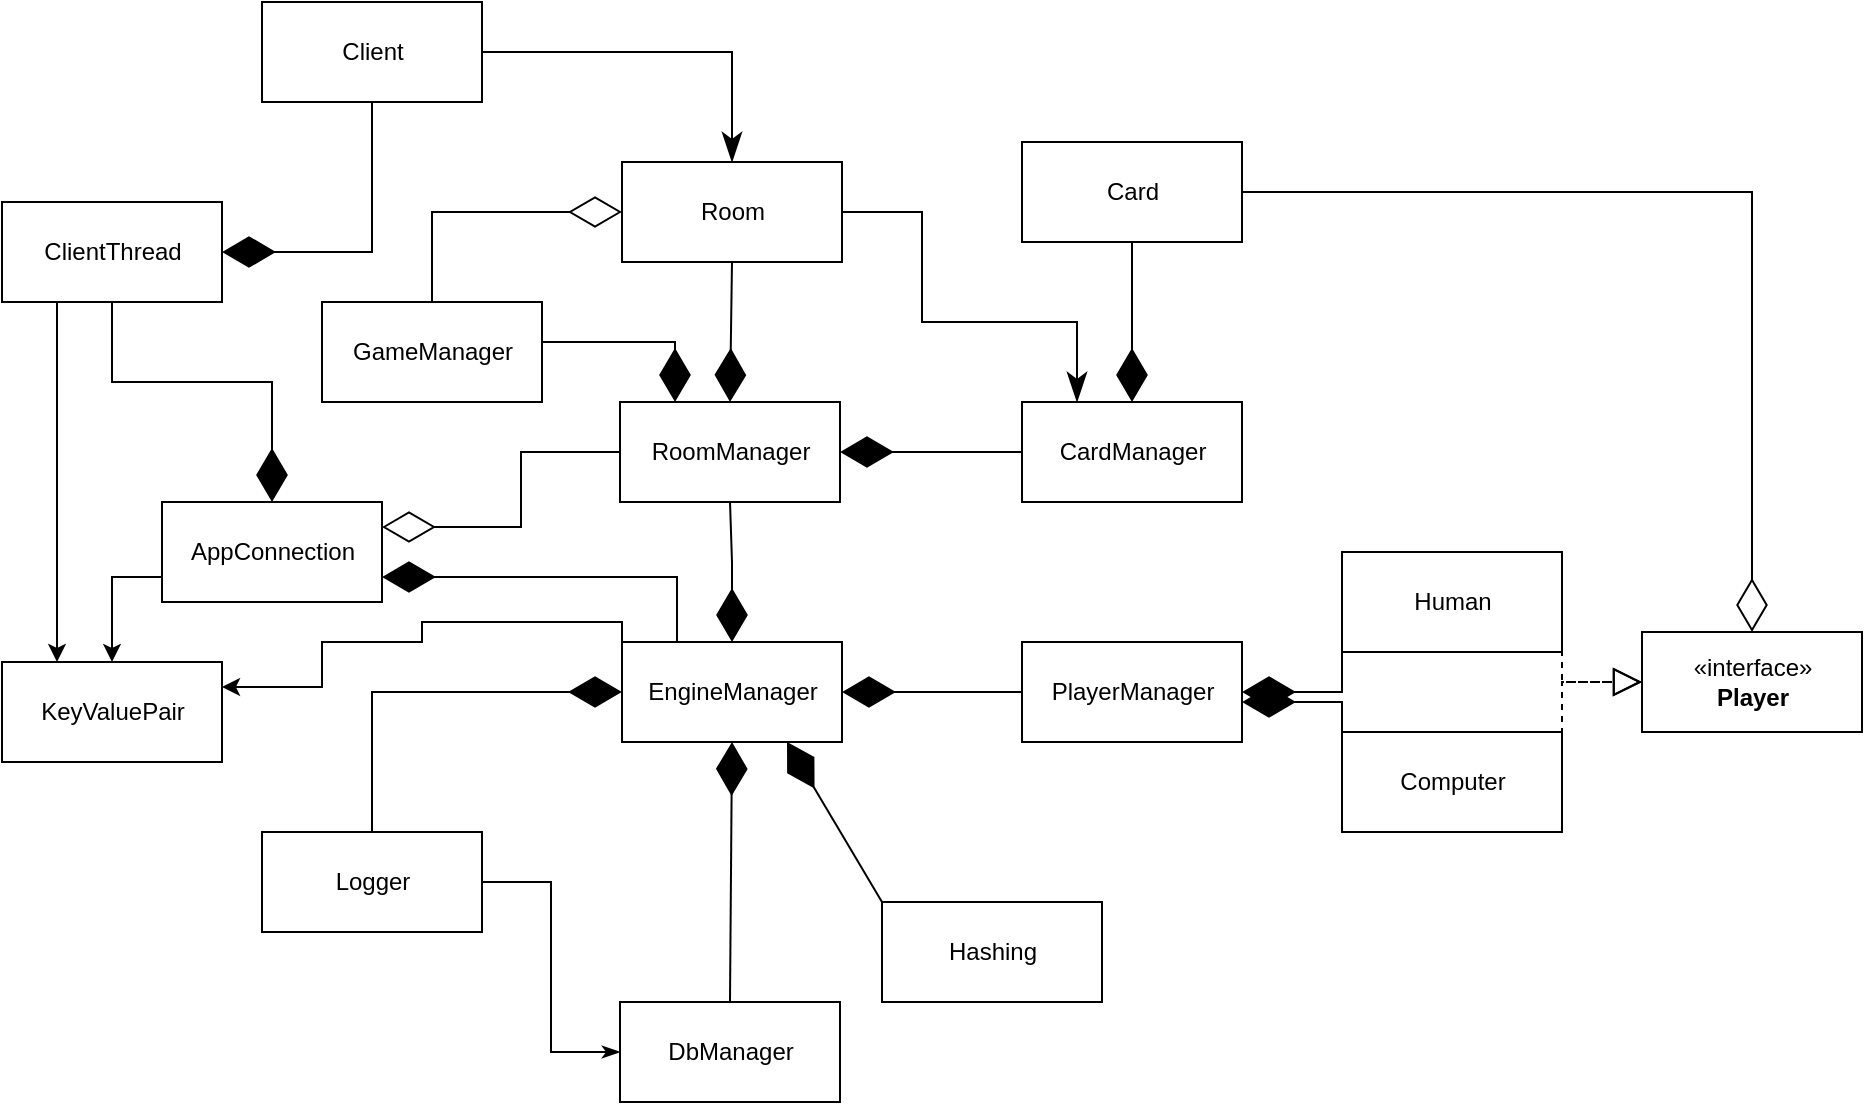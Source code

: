 <mxfile version="18.0.1" type="device"><diagram id="C5RBs43oDa-KdzZeNtuy" name="Page-1"><mxGraphModel dx="1234" dy="505" grid="1" gridSize="10" guides="1" tooltips="1" connect="1" arrows="1" fold="1" page="1" pageScale="1" pageWidth="827" pageHeight="1169" math="0" shadow="0"><root><mxCell id="WIyWlLk6GJQsqaUBKTNV-0"/><mxCell id="WIyWlLk6GJQsqaUBKTNV-1" parent="WIyWlLk6GJQsqaUBKTNV-0"/><mxCell id="tRr4aMHXqzVqmCwa5onK-4" style="edgeStyle=orthogonalEdgeStyle;rounded=0;orthogonalLoop=1;jettySize=auto;html=1;entryX=0.5;entryY=0;entryDx=0;entryDy=0;startArrow=none;startFill=0;endArrow=diamondThin;endFill=0;startSize=24;endSize=24;" parent="WIyWlLk6GJQsqaUBKTNV-1" source="D5TNNKvxLqJRYsQFAPFb-1" target="8LN-UEcKkXKZLE2gMQbx-0" edge="1"><mxGeometry relative="1" as="geometry"/></mxCell><mxCell id="D5TNNKvxLqJRYsQFAPFb-1" value="Card" style="html=1;" parent="WIyWlLk6GJQsqaUBKTNV-1" vertex="1"><mxGeometry x="560" y="150" width="110" height="50" as="geometry"/></mxCell><mxCell id="tRr4aMHXqzVqmCwa5onK-12" style="edgeStyle=orthogonalEdgeStyle;rounded=0;orthogonalLoop=1;jettySize=auto;html=1;entryX=0.25;entryY=0;entryDx=0;entryDy=0;startArrow=none;startFill=0;endArrow=classicThin;endFill=1;startSize=24;endSize=12;" parent="WIyWlLk6GJQsqaUBKTNV-1" source="D5TNNKvxLqJRYsQFAPFb-2" target="D5TNNKvxLqJRYsQFAPFb-9" edge="1"><mxGeometry relative="1" as="geometry"><Array as="points"><mxPoint x="510" y="185"/><mxPoint x="510" y="240"/><mxPoint x="588" y="240"/></Array></mxGeometry></mxCell><mxCell id="D5TNNKvxLqJRYsQFAPFb-2" value="Room" style="html=1;" parent="WIyWlLk6GJQsqaUBKTNV-1" vertex="1"><mxGeometry x="360" y="160" width="110" height="50" as="geometry"/></mxCell><mxCell id="D5TNNKvxLqJRYsQFAPFb-3" value="Hashing" style="html=1;" parent="WIyWlLk6GJQsqaUBKTNV-1" vertex="1"><mxGeometry x="490" y="530" width="110" height="50" as="geometry"/></mxCell><mxCell id="D5TNNKvxLqJRYsQFAPFb-5" value="RoomManager" style="html=1;" parent="WIyWlLk6GJQsqaUBKTNV-1" vertex="1"><mxGeometry x="359" y="280" width="110" height="50" as="geometry"/></mxCell><mxCell id="D5TNNKvxLqJRYsQFAPFb-6" value="Human" style="html=1;" parent="WIyWlLk6GJQsqaUBKTNV-1" vertex="1"><mxGeometry x="720" y="355" width="110" height="50" as="geometry"/></mxCell><mxCell id="D5TNNKvxLqJRYsQFAPFb-7" value="" style="endArrow=diamondThin;endFill=1;endSize=24;html=1;rounded=0;entryX=0.5;entryY=0;entryDx=0;entryDy=0;exitX=0.5;exitY=1;exitDx=0;exitDy=0;" parent="WIyWlLk6GJQsqaUBKTNV-1" source="D5TNNKvxLqJRYsQFAPFb-2" target="D5TNNKvxLqJRYsQFAPFb-5" edge="1"><mxGeometry width="160" relative="1" as="geometry"><mxPoint x="239" y="390" as="sourcePoint"/><mxPoint x="399" y="390" as="targetPoint"/></mxGeometry></mxCell><mxCell id="D5TNNKvxLqJRYsQFAPFb-9" value="CardManager" style="html=1;" parent="WIyWlLk6GJQsqaUBKTNV-1" vertex="1"><mxGeometry x="560" y="280" width="110" height="50" as="geometry"/></mxCell><mxCell id="D5TNNKvxLqJRYsQFAPFb-10" value="" style="endArrow=diamondThin;endFill=1;endSize=24;html=1;rounded=0;entryX=0.5;entryY=0;entryDx=0;entryDy=0;exitX=0.5;exitY=1;exitDx=0;exitDy=0;" parent="WIyWlLk6GJQsqaUBKTNV-1" source="D5TNNKvxLqJRYsQFAPFb-1" target="D5TNNKvxLqJRYsQFAPFb-9" edge="1"><mxGeometry width="160" relative="1" as="geometry"><mxPoint x="560" y="430" as="sourcePoint"/><mxPoint x="720" y="430" as="targetPoint"/></mxGeometry></mxCell><mxCell id="D5TNNKvxLqJRYsQFAPFb-11" value="DbManager" style="html=1;" parent="WIyWlLk6GJQsqaUBKTNV-1" vertex="1"><mxGeometry x="359" y="580" width="110" height="50" as="geometry"/></mxCell><mxCell id="tRr4aMHXqzVqmCwa5onK-2" style="edgeStyle=orthogonalEdgeStyle;rounded=0;orthogonalLoop=1;jettySize=auto;html=1;entryX=0.5;entryY=0;entryDx=0;entryDy=0;startArrow=diamondThin;startFill=1;endArrow=none;endFill=0;startSize=24;endSize=6;" parent="WIyWlLk6GJQsqaUBKTNV-1" source="D5TNNKvxLqJRYsQFAPFb-12" target="tRr4aMHXqzVqmCwa5onK-0" edge="1"><mxGeometry relative="1" as="geometry"/></mxCell><mxCell id="vsreUTqNa4XUepqL4NZf-3" style="edgeStyle=orthogonalEdgeStyle;rounded=0;orthogonalLoop=1;jettySize=auto;html=1;exitX=0;exitY=0;exitDx=0;exitDy=0;entryX=1;entryY=0.25;entryDx=0;entryDy=0;" edge="1" parent="WIyWlLk6GJQsqaUBKTNV-1" source="D5TNNKvxLqJRYsQFAPFb-12" target="vsreUTqNa4XUepqL4NZf-0"><mxGeometry relative="1" as="geometry"><Array as="points"><mxPoint x="360" y="390"/><mxPoint x="260" y="390"/><mxPoint x="260" y="400"/><mxPoint x="210" y="400"/><mxPoint x="210" y="423"/></Array></mxGeometry></mxCell><mxCell id="D5TNNKvxLqJRYsQFAPFb-12" value="EngineManager" style="html=1;" parent="WIyWlLk6GJQsqaUBKTNV-1" vertex="1"><mxGeometry x="360" y="400" width="110" height="50" as="geometry"/></mxCell><mxCell id="D5TNNKvxLqJRYsQFAPFb-13" value="" style="endArrow=diamondThin;endFill=1;endSize=24;html=1;rounded=0;entryX=0.5;entryY=0;entryDx=0;entryDy=0;exitX=0.5;exitY=1;exitDx=0;exitDy=0;" parent="WIyWlLk6GJQsqaUBKTNV-1" source="D5TNNKvxLqJRYsQFAPFb-5" target="D5TNNKvxLqJRYsQFAPFb-12" edge="1"><mxGeometry width="160" relative="1" as="geometry"><mxPoint x="640" y="440" as="sourcePoint"/><mxPoint x="800" y="440" as="targetPoint"/><Array as="points"><mxPoint x="415" y="360"/></Array></mxGeometry></mxCell><mxCell id="D5TNNKvxLqJRYsQFAPFb-16" value="" style="endArrow=diamondThin;endFill=1;endSize=24;html=1;rounded=0;entryX=1;entryY=0.5;entryDx=0;entryDy=0;exitX=0;exitY=0.5;exitDx=0;exitDy=0;" parent="WIyWlLk6GJQsqaUBKTNV-1" source="D5TNNKvxLqJRYsQFAPFb-9" target="D5TNNKvxLqJRYsQFAPFb-5" edge="1"><mxGeometry width="160" relative="1" as="geometry"><mxPoint x="450" y="330" as="sourcePoint"/><mxPoint x="610" y="330" as="targetPoint"/></mxGeometry></mxCell><mxCell id="D5TNNKvxLqJRYsQFAPFb-18" value="" style="endArrow=none;endFill=0;endSize=12;html=1;rounded=0;exitX=0.5;exitY=1;exitDx=0;exitDy=0;entryX=0.5;entryY=0;entryDx=0;entryDy=0;startArrow=diamondThin;startFill=1;startSize=24;" parent="WIyWlLk6GJQsqaUBKTNV-1" source="D5TNNKvxLqJRYsQFAPFb-12" target="D5TNNKvxLqJRYsQFAPFb-11" edge="1"><mxGeometry width="160" relative="1" as="geometry"><mxPoint x="450" y="430" as="sourcePoint"/><mxPoint x="610" y="430" as="targetPoint"/></mxGeometry></mxCell><mxCell id="D5TNNKvxLqJRYsQFAPFb-20" value="" style="endArrow=none;endFill=0;endSize=12;html=1;rounded=0;exitX=0.75;exitY=1;exitDx=0;exitDy=0;entryX=0;entryY=0;entryDx=0;entryDy=0;startArrow=diamondThin;startFill=1;startSize=24;" parent="WIyWlLk6GJQsqaUBKTNV-1" source="D5TNNKvxLqJRYsQFAPFb-12" target="D5TNNKvxLqJRYsQFAPFb-3" edge="1"><mxGeometry width="160" relative="1" as="geometry"><mxPoint x="450" y="430" as="sourcePoint"/><mxPoint x="610" y="430" as="targetPoint"/></mxGeometry></mxCell><mxCell id="8LN-UEcKkXKZLE2gMQbx-0" value="«interface»&lt;br&gt;&lt;b&gt;Player&lt;/b&gt;" style="html=1;" parent="WIyWlLk6GJQsqaUBKTNV-1" vertex="1"><mxGeometry x="870" y="395" width="110" height="50" as="geometry"/></mxCell><mxCell id="8LN-UEcKkXKZLE2gMQbx-2" value="Computer" style="html=1;" parent="WIyWlLk6GJQsqaUBKTNV-1" vertex="1"><mxGeometry x="720" y="445" width="110" height="50" as="geometry"/></mxCell><mxCell id="8LN-UEcKkXKZLE2gMQbx-6" value="" style="endArrow=block;dashed=1;endFill=0;endSize=12;html=1;rounded=0;fontFamily=Helvetica;fontSize=12;fontColor=default;exitX=1;exitY=0.5;exitDx=0;exitDy=0;entryX=0;entryY=0.5;entryDx=0;entryDy=0;" parent="WIyWlLk6GJQsqaUBKTNV-1" source="D5TNNKvxLqJRYsQFAPFb-6" target="8LN-UEcKkXKZLE2gMQbx-0" edge="1"><mxGeometry width="160" relative="1" as="geometry"><mxPoint x="500" y="585" as="sourcePoint"/><mxPoint x="660" y="585" as="targetPoint"/><Array as="points"><mxPoint x="830" y="420"/></Array></mxGeometry></mxCell><mxCell id="8LN-UEcKkXKZLE2gMQbx-7" value="" style="endArrow=block;dashed=1;endFill=0;endSize=12;html=1;rounded=0;fontFamily=Helvetica;fontSize=12;fontColor=default;exitX=1;exitY=0.5;exitDx=0;exitDy=0;entryX=0;entryY=0.5;entryDx=0;entryDy=0;" parent="WIyWlLk6GJQsqaUBKTNV-1" source="8LN-UEcKkXKZLE2gMQbx-2" target="8LN-UEcKkXKZLE2gMQbx-0" edge="1"><mxGeometry width="160" relative="1" as="geometry"><mxPoint x="785" y="472.5" as="sourcePoint"/><mxPoint x="850" y="527.5" as="targetPoint"/><Array as="points"><mxPoint x="830" y="420"/></Array></mxGeometry></mxCell><mxCell id="8LN-UEcKkXKZLE2gMQbx-9" style="edgeStyle=orthogonalEdgeStyle;rounded=0;orthogonalLoop=1;jettySize=auto;html=1;exitX=0;exitY=0.5;exitDx=0;exitDy=0;entryX=1;entryY=0.5;entryDx=0;entryDy=0;fontFamily=Helvetica;fontSize=12;fontColor=default;endArrow=diamondThin;endFill=1;startArrow=none;startFill=0;startSize=24;endSize=24;" parent="WIyWlLk6GJQsqaUBKTNV-1" source="8LN-UEcKkXKZLE2gMQbx-8" target="D5TNNKvxLqJRYsQFAPFb-12" edge="1"><mxGeometry relative="1" as="geometry"/></mxCell><mxCell id="8LN-UEcKkXKZLE2gMQbx-8" value="PlayerManager" style="html=1;" parent="WIyWlLk6GJQsqaUBKTNV-1" vertex="1"><mxGeometry x="560" y="400" width="110" height="50" as="geometry"/></mxCell><mxCell id="8LN-UEcKkXKZLE2gMQbx-10" value="" style="endArrow=diamondThin;endFill=1;endSize=24;html=1;rounded=0;fontFamily=Helvetica;fontSize=12;fontColor=default;entryX=1;entryY=0.5;entryDx=0;entryDy=0;exitX=0;exitY=0.5;exitDx=0;exitDy=0;" parent="WIyWlLk6GJQsqaUBKTNV-1" source="D5TNNKvxLqJRYsQFAPFb-6" target="8LN-UEcKkXKZLE2gMQbx-8" edge="1"><mxGeometry width="160" relative="1" as="geometry"><mxPoint x="580" y="560" as="sourcePoint"/><mxPoint x="740" y="560" as="targetPoint"/><Array as="points"><mxPoint x="720" y="425"/></Array></mxGeometry></mxCell><mxCell id="8LN-UEcKkXKZLE2gMQbx-11" value="" style="endArrow=diamondThin;endFill=1;endSize=24;html=1;rounded=0;fontFamily=Helvetica;fontSize=12;fontColor=default;exitX=0;exitY=0.5;exitDx=0;exitDy=0;" parent="WIyWlLk6GJQsqaUBKTNV-1" source="8LN-UEcKkXKZLE2gMQbx-2" edge="1"><mxGeometry width="160" relative="1" as="geometry"><mxPoint x="730" y="390" as="sourcePoint"/><mxPoint x="670" y="430" as="targetPoint"/><Array as="points"><mxPoint x="720" y="430"/></Array></mxGeometry></mxCell><mxCell id="tRr4aMHXqzVqmCwa5onK-1" style="edgeStyle=orthogonalEdgeStyle;rounded=0;orthogonalLoop=1;jettySize=auto;html=1;entryX=0;entryY=0.5;entryDx=0;entryDy=0;startArrow=none;startFill=0;endArrow=classicThin;endFill=1;startSize=24;endSize=6;" parent="WIyWlLk6GJQsqaUBKTNV-1" source="tRr4aMHXqzVqmCwa5onK-0" target="D5TNNKvxLqJRYsQFAPFb-11" edge="1"><mxGeometry relative="1" as="geometry"/></mxCell><mxCell id="tRr4aMHXqzVqmCwa5onK-0" value="Logger" style="html=1;" parent="WIyWlLk6GJQsqaUBKTNV-1" vertex="1"><mxGeometry x="180" y="495" width="110" height="50" as="geometry"/></mxCell><mxCell id="tRr4aMHXqzVqmCwa5onK-5" style="edgeStyle=orthogonalEdgeStyle;rounded=0;orthogonalLoop=1;jettySize=auto;html=1;entryX=0.25;entryY=0;entryDx=0;entryDy=0;startArrow=diamondThin;startFill=1;endArrow=none;endFill=0;startSize=24;endSize=24;exitX=1;exitY=0.75;exitDx=0;exitDy=0;" parent="WIyWlLk6GJQsqaUBKTNV-1" source="tRr4aMHXqzVqmCwa5onK-3" target="D5TNNKvxLqJRYsQFAPFb-12" edge="1"><mxGeometry relative="1" as="geometry"/></mxCell><mxCell id="tRr4aMHXqzVqmCwa5onK-6" style="edgeStyle=orthogonalEdgeStyle;rounded=0;orthogonalLoop=1;jettySize=auto;html=1;exitX=1;exitY=0.25;exitDx=0;exitDy=0;entryX=0;entryY=0.5;entryDx=0;entryDy=0;startArrow=diamondThin;startFill=0;endArrow=none;endFill=0;startSize=24;endSize=24;" parent="WIyWlLk6GJQsqaUBKTNV-1" source="tRr4aMHXqzVqmCwa5onK-3" target="D5TNNKvxLqJRYsQFAPFb-5" edge="1"><mxGeometry relative="1" as="geometry"/></mxCell><mxCell id="tRr4aMHXqzVqmCwa5onK-8" style="edgeStyle=orthogonalEdgeStyle;rounded=0;orthogonalLoop=1;jettySize=auto;html=1;entryX=0.5;entryY=1;entryDx=0;entryDy=0;startArrow=diamondThin;startFill=1;endArrow=none;endFill=0;startSize=24;endSize=24;" parent="WIyWlLk6GJQsqaUBKTNV-1" source="tRr4aMHXqzVqmCwa5onK-3" target="tRr4aMHXqzVqmCwa5onK-7" edge="1"><mxGeometry relative="1" as="geometry"/></mxCell><mxCell id="vsreUTqNa4XUepqL4NZf-2" style="edgeStyle=orthogonalEdgeStyle;rounded=0;orthogonalLoop=1;jettySize=auto;html=1;exitX=0;exitY=0.75;exitDx=0;exitDy=0;entryX=0.5;entryY=0;entryDx=0;entryDy=0;" edge="1" parent="WIyWlLk6GJQsqaUBKTNV-1" source="tRr4aMHXqzVqmCwa5onK-3" target="vsreUTqNa4XUepqL4NZf-0"><mxGeometry relative="1" as="geometry"/></mxCell><mxCell id="tRr4aMHXqzVqmCwa5onK-3" value="AppConnection" style="html=1;" parent="WIyWlLk6GJQsqaUBKTNV-1" vertex="1"><mxGeometry x="130" y="330" width="110" height="50" as="geometry"/></mxCell><mxCell id="tRr4aMHXqzVqmCwa5onK-15" style="edgeStyle=orthogonalEdgeStyle;rounded=0;orthogonalLoop=1;jettySize=auto;html=1;entryX=0.5;entryY=1;entryDx=0;entryDy=0;startArrow=diamondThin;startFill=1;endArrow=none;endFill=0;startSize=24;endSize=12;" parent="WIyWlLk6GJQsqaUBKTNV-1" source="tRr4aMHXqzVqmCwa5onK-7" target="tRr4aMHXqzVqmCwa5onK-13" edge="1"><mxGeometry relative="1" as="geometry"/></mxCell><mxCell id="vsreUTqNa4XUepqL4NZf-1" style="edgeStyle=orthogonalEdgeStyle;rounded=0;orthogonalLoop=1;jettySize=auto;html=1;exitX=0.25;exitY=1;exitDx=0;exitDy=0;entryX=0.25;entryY=0;entryDx=0;entryDy=0;" edge="1" parent="WIyWlLk6GJQsqaUBKTNV-1" source="tRr4aMHXqzVqmCwa5onK-7" target="vsreUTqNa4XUepqL4NZf-0"><mxGeometry relative="1" as="geometry"/></mxCell><mxCell id="tRr4aMHXqzVqmCwa5onK-7" value="ClientThread" style="html=1;" parent="WIyWlLk6GJQsqaUBKTNV-1" vertex="1"><mxGeometry x="50" y="180" width="110" height="50" as="geometry"/></mxCell><mxCell id="tRr4aMHXqzVqmCwa5onK-10" style="edgeStyle=orthogonalEdgeStyle;rounded=0;orthogonalLoop=1;jettySize=auto;html=1;entryX=0.25;entryY=0;entryDx=0;entryDy=0;startArrow=none;startFill=0;endArrow=diamondThin;endFill=1;startSize=24;endSize=24;" parent="WIyWlLk6GJQsqaUBKTNV-1" source="tRr4aMHXqzVqmCwa5onK-9" target="D5TNNKvxLqJRYsQFAPFb-5" edge="1"><mxGeometry relative="1" as="geometry"><Array as="points"><mxPoint x="387" y="250"/></Array></mxGeometry></mxCell><mxCell id="tRr4aMHXqzVqmCwa5onK-11" style="edgeStyle=orthogonalEdgeStyle;rounded=0;orthogonalLoop=1;jettySize=auto;html=1;entryX=0;entryY=0.5;entryDx=0;entryDy=0;startArrow=none;startFill=0;endArrow=diamondThin;endFill=0;startSize=24;endSize=24;" parent="WIyWlLk6GJQsqaUBKTNV-1" source="tRr4aMHXqzVqmCwa5onK-9" target="D5TNNKvxLqJRYsQFAPFb-2" edge="1"><mxGeometry relative="1" as="geometry"><Array as="points"><mxPoint x="265" y="185"/></Array></mxGeometry></mxCell><mxCell id="tRr4aMHXqzVqmCwa5onK-9" value="GameManager" style="html=1;" parent="WIyWlLk6GJQsqaUBKTNV-1" vertex="1"><mxGeometry x="210" y="230" width="110" height="50" as="geometry"/></mxCell><mxCell id="tRr4aMHXqzVqmCwa5onK-14" style="edgeStyle=orthogonalEdgeStyle;rounded=0;orthogonalLoop=1;jettySize=auto;html=1;entryX=0.5;entryY=0;entryDx=0;entryDy=0;startArrow=none;startFill=0;endArrow=classicThin;endFill=1;startSize=24;endSize=12;" parent="WIyWlLk6GJQsqaUBKTNV-1" source="tRr4aMHXqzVqmCwa5onK-13" target="D5TNNKvxLqJRYsQFAPFb-2" edge="1"><mxGeometry relative="1" as="geometry"/></mxCell><mxCell id="tRr4aMHXqzVqmCwa5onK-13" value="Client" style="html=1;" parent="WIyWlLk6GJQsqaUBKTNV-1" vertex="1"><mxGeometry x="180" y="80" width="110" height="50" as="geometry"/></mxCell><mxCell id="vsreUTqNa4XUepqL4NZf-0" value="KeyValuePair" style="html=1;" vertex="1" parent="WIyWlLk6GJQsqaUBKTNV-1"><mxGeometry x="50" y="410" width="110" height="50" as="geometry"/></mxCell></root></mxGraphModel></diagram></mxfile>
